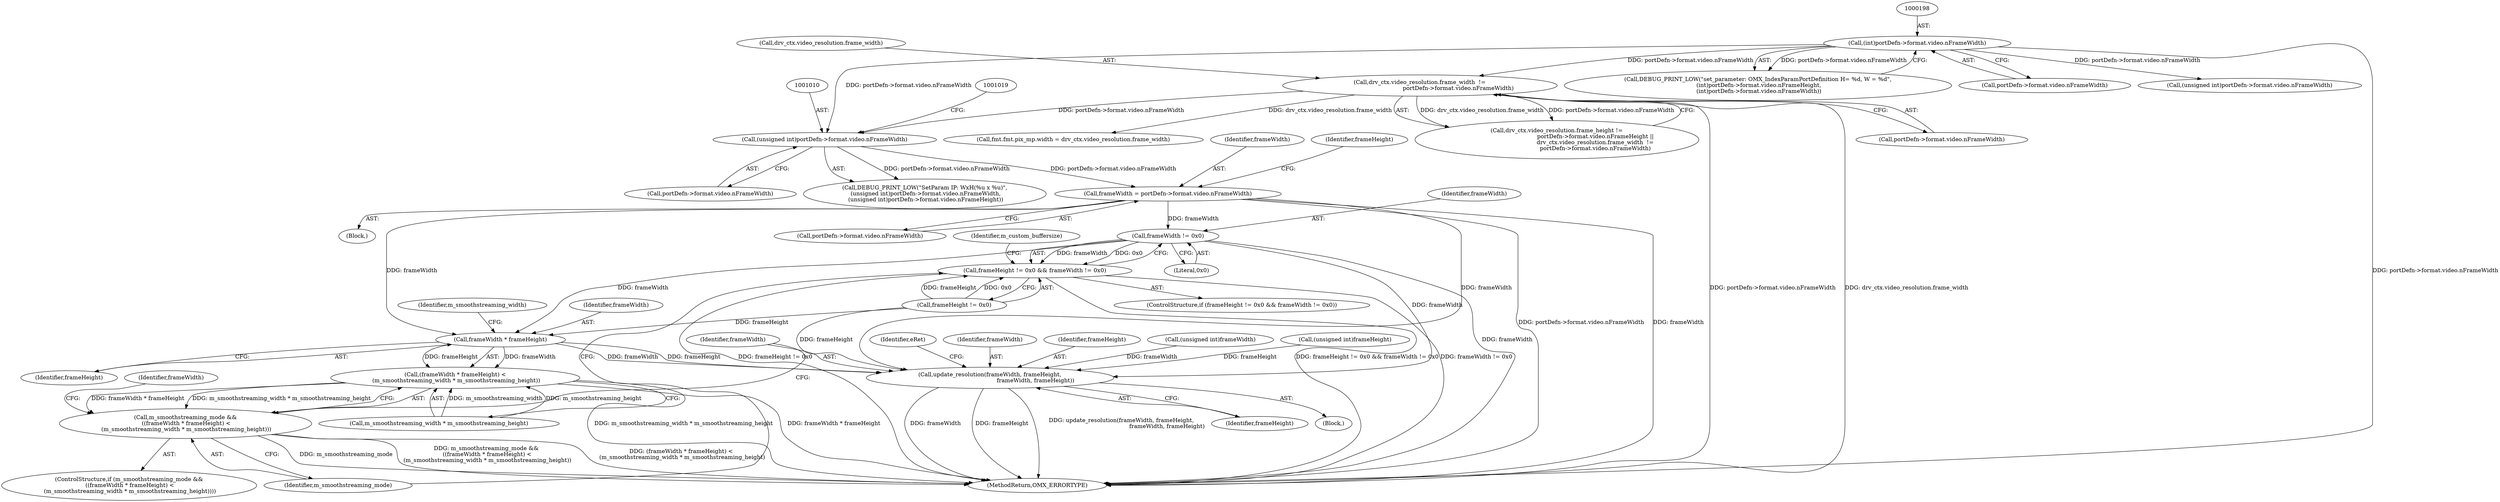 digraph "0_Android_46e305be6e670a5a0041b0b4861122a0f1aabefa_2@pointer" {
"1001031" [label="(Call,frameWidth = portDefn->format.video.nFrameWidth)"];
"1001009" [label="(Call,(unsigned int)portDefn->format.video.nFrameWidth)"];
"1000993" [label="(Call,drv_ctx.video_resolution.frame_width  !=\n                                           portDefn->format.video.nFrameWidth)"];
"1000197" [label="(Call,(int)portDefn->format.video.nFrameWidth)"];
"1001055" [label="(Call,frameWidth != 0x0)"];
"1001051" [label="(Call,frameHeight != 0x0 && frameWidth != 0x0)"];
"1001063" [label="(Call,frameWidth * frameHeight)"];
"1001062" [label="(Call,(frameWidth * frameHeight) <\n (m_smoothstreaming_width * m_smoothstreaming_height))"];
"1001060" [label="(Call,m_smoothstreaming_mode &&\n ((frameWidth * frameHeight) <\n (m_smoothstreaming_width * m_smoothstreaming_height)))"];
"1001084" [label="(Call,update_resolution(frameWidth, frameHeight,\n                                                   frameWidth, frameHeight))"];
"1001189" [label="(Identifier,m_custom_buffersize)"];
"1001088" [label="(Identifier,frameHeight)"];
"1001064" [label="(Identifier,frameWidth)"];
"1000994" [label="(Call,drv_ctx.video_resolution.frame_width)"];
"1001071" [label="(Identifier,frameWidth)"];
"1001090" [label="(Identifier,eRet)"];
"1000197" [label="(Call,(int)portDefn->format.video.nFrameWidth)"];
"1001067" [label="(Identifier,m_smoothstreaming_width)"];
"1001007" [label="(Call,DEBUG_PRINT_LOW(\"SetParam IP: WxH(%u x %u)\",\n (unsigned int)portDefn->format.video.nFrameWidth,\n (unsigned int)portDefn->format.video.nFrameHeight))"];
"1001063" [label="(Call,frameWidth * frameHeight)"];
"1001011" [label="(Call,portDefn->format.video.nFrameWidth)"];
"1001065" [label="(Identifier,frameHeight)"];
"1001059" [label="(ControlStructure,if (m_smoothstreaming_mode &&\n ((frameWidth * frameHeight) <\n (m_smoothstreaming_width * m_smoothstreaming_height))))"];
"1001042" [label="(Identifier,frameHeight)"];
"1001061" [label="(Identifier,m_smoothstreaming_mode)"];
"1001006" [label="(Block,)"];
"1001060" [label="(Call,m_smoothstreaming_mode &&\n ((frameWidth * frameHeight) <\n (m_smoothstreaming_width * m_smoothstreaming_height)))"];
"1000186" [label="(Call,DEBUG_PRINT_LOW(\"set_parameter: OMX_IndexParamPortDefinition H= %d, W = %d\",\n (int)portDefn->format.video.nFrameHeight,\n (int)portDefn->format.video.nFrameWidth))"];
"1003102" [label="(MethodReturn,OMX_ERRORTYPE)"];
"1001033" [label="(Call,portDefn->format.video.nFrameWidth)"];
"1001055" [label="(Call,frameWidth != 0x0)"];
"1000999" [label="(Call,portDefn->format.video.nFrameWidth)"];
"1000993" [label="(Call,drv_ctx.video_resolution.frame_width  !=\n                                           portDefn->format.video.nFrameWidth)"];
"1001119" [label="(Call,fmt.fmt.pix_mp.width = drv_ctx.video_resolution.frame_width)"];
"1000199" [label="(Call,portDefn->format.video.nFrameWidth)"];
"1001062" [label="(Call,(frameWidth * frameHeight) <\n (m_smoothstreaming_width * m_smoothstreaming_height))"];
"1001085" [label="(Identifier,frameWidth)"];
"1001051" [label="(Call,frameHeight != 0x0 && frameWidth != 0x0)"];
"1000979" [label="(Call,drv_ctx.video_resolution.frame_height !=\n                                           portDefn->format.video.nFrameHeight ||\n                                           drv_ctx.video_resolution.frame_width  !=\n                                           portDefn->format.video.nFrameWidth)"];
"1001056" [label="(Identifier,frameWidth)"];
"1001087" [label="(Identifier,frameWidth)"];
"1001086" [label="(Identifier,frameHeight)"];
"1001078" [label="(Call,(unsigned int)frameWidth)"];
"1001032" [label="(Identifier,frameWidth)"];
"1000234" [label="(Call,(unsigned int)portDefn->format.video.nFrameWidth)"];
"1001057" [label="(Literal,0x0)"];
"1001009" [label="(Call,(unsigned int)portDefn->format.video.nFrameWidth)"];
"1001066" [label="(Call,m_smoothstreaming_width * m_smoothstreaming_height)"];
"1001081" [label="(Call,(unsigned int)frameHeight)"];
"1001084" [label="(Call,update_resolution(frameWidth, frameHeight,\n                                                   frameWidth, frameHeight))"];
"1001031" [label="(Call,frameWidth = portDefn->format.video.nFrameWidth)"];
"1001052" [label="(Call,frameHeight != 0x0)"];
"1001058" [label="(Block,)"];
"1001050" [label="(ControlStructure,if (frameHeight != 0x0 && frameWidth != 0x0))"];
"1001031" -> "1001006"  [label="AST: "];
"1001031" -> "1001033"  [label="CFG: "];
"1001032" -> "1001031"  [label="AST: "];
"1001033" -> "1001031"  [label="AST: "];
"1001042" -> "1001031"  [label="CFG: "];
"1001031" -> "1003102"  [label="DDG: portDefn->format.video.nFrameWidth"];
"1001031" -> "1003102"  [label="DDG: frameWidth"];
"1001009" -> "1001031"  [label="DDG: portDefn->format.video.nFrameWidth"];
"1001031" -> "1001055"  [label="DDG: frameWidth"];
"1001031" -> "1001063"  [label="DDG: frameWidth"];
"1001031" -> "1001084"  [label="DDG: frameWidth"];
"1001009" -> "1001007"  [label="AST: "];
"1001009" -> "1001011"  [label="CFG: "];
"1001010" -> "1001009"  [label="AST: "];
"1001011" -> "1001009"  [label="AST: "];
"1001019" -> "1001009"  [label="CFG: "];
"1001009" -> "1001007"  [label="DDG: portDefn->format.video.nFrameWidth"];
"1000993" -> "1001009"  [label="DDG: portDefn->format.video.nFrameWidth"];
"1000197" -> "1001009"  [label="DDG: portDefn->format.video.nFrameWidth"];
"1000993" -> "1000979"  [label="AST: "];
"1000993" -> "1000999"  [label="CFG: "];
"1000994" -> "1000993"  [label="AST: "];
"1000999" -> "1000993"  [label="AST: "];
"1000979" -> "1000993"  [label="CFG: "];
"1000993" -> "1003102"  [label="DDG: portDefn->format.video.nFrameWidth"];
"1000993" -> "1003102"  [label="DDG: drv_ctx.video_resolution.frame_width"];
"1000993" -> "1000979"  [label="DDG: drv_ctx.video_resolution.frame_width"];
"1000993" -> "1000979"  [label="DDG: portDefn->format.video.nFrameWidth"];
"1000197" -> "1000993"  [label="DDG: portDefn->format.video.nFrameWidth"];
"1000993" -> "1001119"  [label="DDG: drv_ctx.video_resolution.frame_width"];
"1000197" -> "1000186"  [label="AST: "];
"1000197" -> "1000199"  [label="CFG: "];
"1000198" -> "1000197"  [label="AST: "];
"1000199" -> "1000197"  [label="AST: "];
"1000186" -> "1000197"  [label="CFG: "];
"1000197" -> "1003102"  [label="DDG: portDefn->format.video.nFrameWidth"];
"1000197" -> "1000186"  [label="DDG: portDefn->format.video.nFrameWidth"];
"1000197" -> "1000234"  [label="DDG: portDefn->format.video.nFrameWidth"];
"1001055" -> "1001051"  [label="AST: "];
"1001055" -> "1001057"  [label="CFG: "];
"1001056" -> "1001055"  [label="AST: "];
"1001057" -> "1001055"  [label="AST: "];
"1001051" -> "1001055"  [label="CFG: "];
"1001055" -> "1003102"  [label="DDG: frameWidth"];
"1001055" -> "1001051"  [label="DDG: frameWidth"];
"1001055" -> "1001051"  [label="DDG: 0x0"];
"1001055" -> "1001063"  [label="DDG: frameWidth"];
"1001055" -> "1001084"  [label="DDG: frameWidth"];
"1001051" -> "1001050"  [label="AST: "];
"1001051" -> "1001052"  [label="CFG: "];
"1001052" -> "1001051"  [label="AST: "];
"1001061" -> "1001051"  [label="CFG: "];
"1001189" -> "1001051"  [label="CFG: "];
"1001051" -> "1003102"  [label="DDG: frameHeight != 0x0 && frameWidth != 0x0"];
"1001051" -> "1003102"  [label="DDG: frameWidth != 0x0"];
"1001051" -> "1003102"  [label="DDG: frameHeight != 0x0"];
"1001052" -> "1001051"  [label="DDG: frameHeight"];
"1001052" -> "1001051"  [label="DDG: 0x0"];
"1001063" -> "1001062"  [label="AST: "];
"1001063" -> "1001065"  [label="CFG: "];
"1001064" -> "1001063"  [label="AST: "];
"1001065" -> "1001063"  [label="AST: "];
"1001067" -> "1001063"  [label="CFG: "];
"1001063" -> "1001062"  [label="DDG: frameWidth"];
"1001063" -> "1001062"  [label="DDG: frameHeight"];
"1001052" -> "1001063"  [label="DDG: frameHeight"];
"1001063" -> "1001084"  [label="DDG: frameWidth"];
"1001063" -> "1001084"  [label="DDG: frameHeight"];
"1001062" -> "1001060"  [label="AST: "];
"1001062" -> "1001066"  [label="CFG: "];
"1001066" -> "1001062"  [label="AST: "];
"1001060" -> "1001062"  [label="CFG: "];
"1001062" -> "1003102"  [label="DDG: m_smoothstreaming_width * m_smoothstreaming_height"];
"1001062" -> "1003102"  [label="DDG: frameWidth * frameHeight"];
"1001062" -> "1001060"  [label="DDG: frameWidth * frameHeight"];
"1001062" -> "1001060"  [label="DDG: m_smoothstreaming_width * m_smoothstreaming_height"];
"1001066" -> "1001062"  [label="DDG: m_smoothstreaming_width"];
"1001066" -> "1001062"  [label="DDG: m_smoothstreaming_height"];
"1001060" -> "1001059"  [label="AST: "];
"1001060" -> "1001061"  [label="CFG: "];
"1001061" -> "1001060"  [label="AST: "];
"1001071" -> "1001060"  [label="CFG: "];
"1001085" -> "1001060"  [label="CFG: "];
"1001060" -> "1003102"  [label="DDG: (frameWidth * frameHeight) <\n (m_smoothstreaming_width * m_smoothstreaming_height)"];
"1001060" -> "1003102"  [label="DDG: m_smoothstreaming_mode"];
"1001060" -> "1003102"  [label="DDG: m_smoothstreaming_mode &&\n ((frameWidth * frameHeight) <\n (m_smoothstreaming_width * m_smoothstreaming_height))"];
"1001084" -> "1001058"  [label="AST: "];
"1001084" -> "1001088"  [label="CFG: "];
"1001085" -> "1001084"  [label="AST: "];
"1001086" -> "1001084"  [label="AST: "];
"1001087" -> "1001084"  [label="AST: "];
"1001088" -> "1001084"  [label="AST: "];
"1001090" -> "1001084"  [label="CFG: "];
"1001084" -> "1003102"  [label="DDG: frameWidth"];
"1001084" -> "1003102"  [label="DDG: frameHeight"];
"1001084" -> "1003102"  [label="DDG: update_resolution(frameWidth, frameHeight,\n                                                   frameWidth, frameHeight)"];
"1001078" -> "1001084"  [label="DDG: frameWidth"];
"1001081" -> "1001084"  [label="DDG: frameHeight"];
"1001052" -> "1001084"  [label="DDG: frameHeight"];
}
